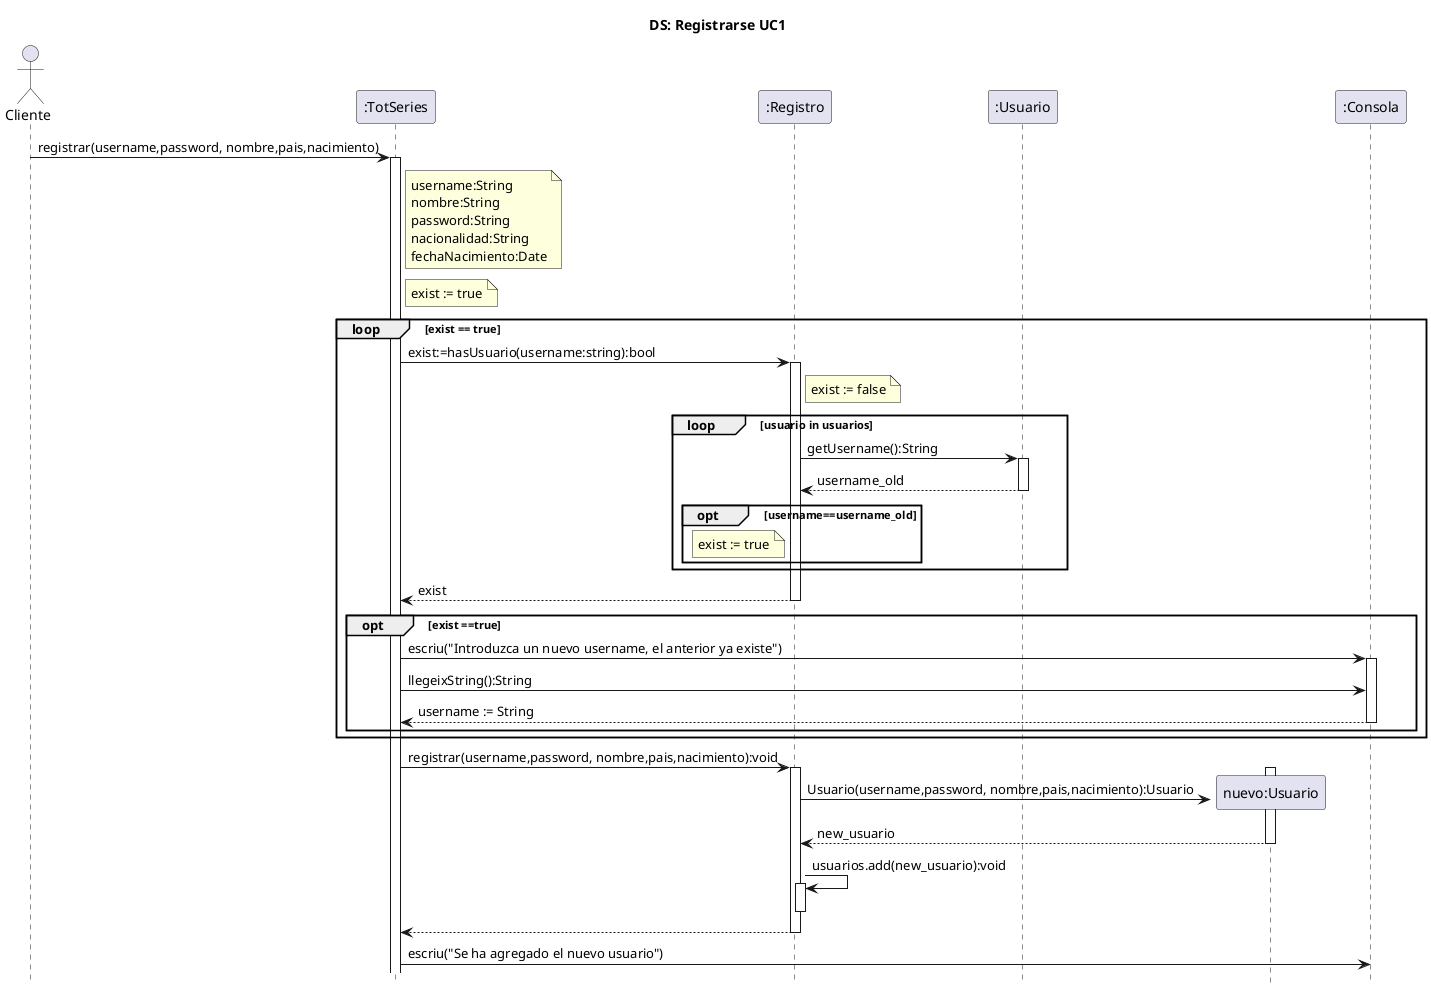 @startuml
title	DS: Registrarse UC1
hide	footbox

actor Cliente
participant ":TotSeries" as TotSeries
participant ":Registro" as Registro
participant ":Usuario" as Usuario

participant "nuevo:Usuario" as nUsuario
participant ":Consola" as Consola

Cliente	-> TotSeries:registrar(username,password, nombre,pais,nacimiento)
activate TotSeries

note right TotSeries
    username:String
    nombre:String
    password:String
    nacionalidad:String
    fechaNacimiento:Date
end note

note right TotSeries
        exist := true
    end note

loop  exist == true
    TotSeries -> Registro:exist:=hasUsuario(username:string):bool
    activate Registro
    note right Registro
        exist := false
    end note

    loop usuario in usuarios
        Registro -> Usuario:getUsername():String
        activate Usuario
        Usuario  --> Registro:username_old
        deactivate Usuario
        opt username==username_old
            note left Registro
                exist := true
            end note
        end opt
    end loop

    Registro-->TotSeries:exist
    deactivate Registro
    opt exist ==true
        TotSeries -> Consola:escriu("Introduzca un nuevo username, el anterior ya existe")
        activate Consola
        TotSeries -> Consola:llegeixString():String
        Consola --> TotSeries:username := String
        deactivate Consola
    end opt
end loop

TotSeries -> Registro:registrar(username,password, nombre,pais,nacimiento):void
activate Registro
create nUsuario
activate nUsuario
Registro -> nUsuario:Usuario(username,password, nombre,pais,nacimiento):Usuario
nUsuario --> Registro: new_usuario
deactivate nUsuario
Registro -> Registro: usuarios.add(new_usuario):void
activate Registro
deactivate Registro
Registro --> TotSeries
deactivate Registro
TotSeries->"Consola":escriu("Se ha agregado el nuevo usuario")
@enduml
